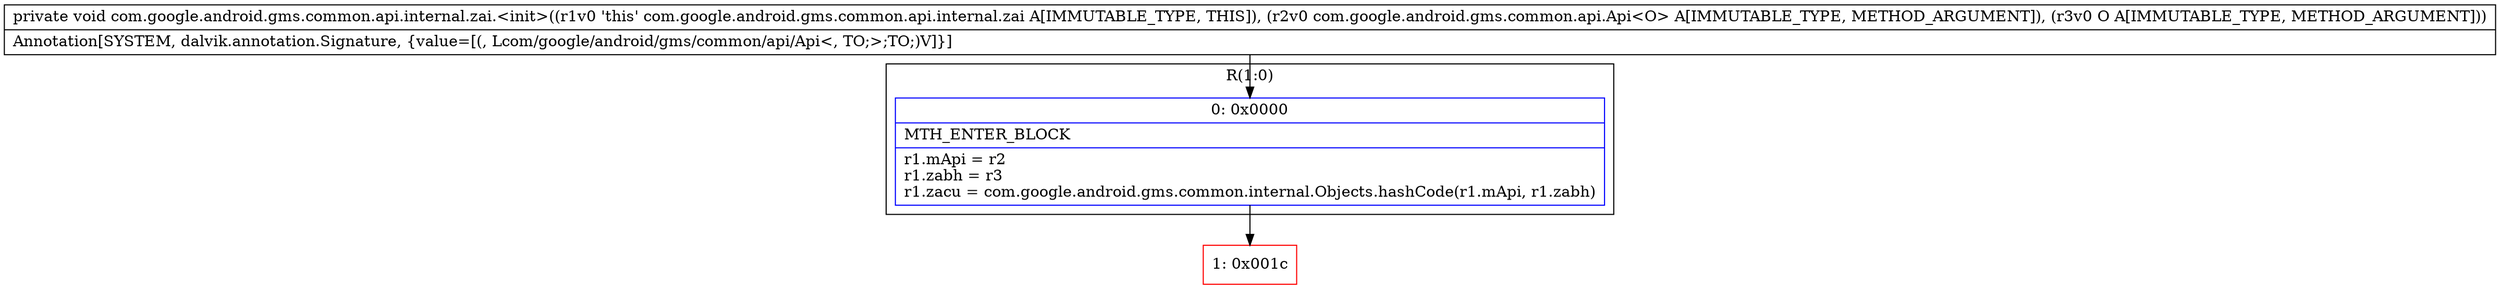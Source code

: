 digraph "CFG forcom.google.android.gms.common.api.internal.zai.\<init\>(Lcom\/google\/android\/gms\/common\/api\/Api;Lcom\/google\/android\/gms\/common\/api\/Api$ApiOptions;)V" {
subgraph cluster_Region_486064717 {
label = "R(1:0)";
node [shape=record,color=blue];
Node_0 [shape=record,label="{0\:\ 0x0000|MTH_ENTER_BLOCK\l|r1.mApi = r2\lr1.zabh = r3\lr1.zacu = com.google.android.gms.common.internal.Objects.hashCode(r1.mApi, r1.zabh)\l}"];
}
Node_1 [shape=record,color=red,label="{1\:\ 0x001c}"];
MethodNode[shape=record,label="{private void com.google.android.gms.common.api.internal.zai.\<init\>((r1v0 'this' com.google.android.gms.common.api.internal.zai A[IMMUTABLE_TYPE, THIS]), (r2v0 com.google.android.gms.common.api.Api\<O\> A[IMMUTABLE_TYPE, METHOD_ARGUMENT]), (r3v0 O A[IMMUTABLE_TYPE, METHOD_ARGUMENT]))  | Annotation[SYSTEM, dalvik.annotation.Signature, \{value=[(, Lcom\/google\/android\/gms\/common\/api\/Api\<, TO;\>;TO;)V]\}]\l}"];
MethodNode -> Node_0;
Node_0 -> Node_1;
}

